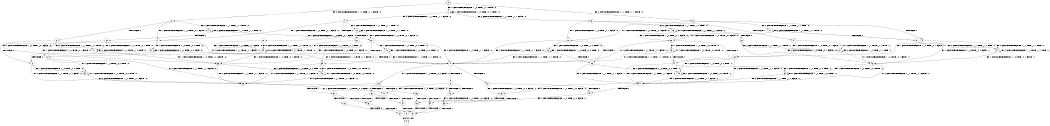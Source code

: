 digraph BCG {
size = "7, 10.5";
center = TRUE;
node [shape = circle];
0 [peripheries = 2];
0 -> 1 [label = "EX !1 !ATOMIC_EXCH_BRANCH (1, +0, TRUE, +0, 1, TRUE) !:0:"];
0 -> 2 [label = "EX !2 !ATOMIC_EXCH_BRANCH (1, +1, TRUE, +1, 1, FALSE) !:0:"];
0 -> 3 [label = "EX !0 !ATOMIC_EXCH_BRANCH (1, +1, TRUE, +1, 1, FALSE) !:0:"];
1 -> 4 [label = "EX !2 !ATOMIC_EXCH_BRANCH (1, +1, TRUE, +1, 1, FALSE) !:0:"];
1 -> 5 [label = "EX !0 !ATOMIC_EXCH_BRANCH (1, +1, TRUE, +1, 1, FALSE) !:0:"];
1 -> 1 [label = "EX !1 !ATOMIC_EXCH_BRANCH (1, +0, TRUE, +0, 1, TRUE) !:0:"];
2 -> 6 [label = "TERMINATE !2"];
2 -> 7 [label = "EX !1 !ATOMIC_EXCH_BRANCH (1, +0, TRUE, +0, 1, FALSE) !:0:"];
2 -> 8 [label = "EX !0 !ATOMIC_EXCH_BRANCH (1, +1, TRUE, +1, 1, TRUE) !:0:"];
3 -> 9 [label = "TERMINATE !0"];
3 -> 10 [label = "EX !1 !ATOMIC_EXCH_BRANCH (1, +0, TRUE, +0, 1, FALSE) !:0:"];
3 -> 11 [label = "EX !2 !ATOMIC_EXCH_BRANCH (1, +1, TRUE, +1, 1, TRUE) !:0:"];
4 -> 12 [label = "TERMINATE !2"];
4 -> 13 [label = "EX !0 !ATOMIC_EXCH_BRANCH (1, +1, TRUE, +1, 1, TRUE) !:0:"];
4 -> 7 [label = "EX !1 !ATOMIC_EXCH_BRANCH (1, +0, TRUE, +0, 1, FALSE) !:0:"];
5 -> 14 [label = "TERMINATE !0"];
5 -> 15 [label = "EX !2 !ATOMIC_EXCH_BRANCH (1, +1, TRUE, +1, 1, TRUE) !:0:"];
5 -> 10 [label = "EX !1 !ATOMIC_EXCH_BRANCH (1, +0, TRUE, +0, 1, FALSE) !:0:"];
6 -> 16 [label = "EX !1 !ATOMIC_EXCH_BRANCH (1, +0, TRUE, +0, 1, FALSE) !:0:"];
6 -> 17 [label = "EX !0 !ATOMIC_EXCH_BRANCH (1, +1, TRUE, +1, 1, TRUE) !:0:"];
7 -> 18 [label = "TERMINATE !2"];
7 -> 19 [label = "EX !0 !ATOMIC_EXCH_BRANCH (1, +1, TRUE, +1, 1, FALSE) !:0:"];
7 -> 20 [label = "EX !1 !ATOMIC_EXCH_BRANCH (1, +0, TRUE, +0, 2, TRUE) !:0:"];
8 -> 21 [label = "TERMINATE !2"];
8 -> 22 [label = "EX !1 !ATOMIC_EXCH_BRANCH (1, +0, TRUE, +0, 1, FALSE) !:0:"];
8 -> 8 [label = "EX !0 !ATOMIC_EXCH_BRANCH (1, +1, TRUE, +1, 1, TRUE) !:0:"];
9 -> 23 [label = "EX !1 !ATOMIC_EXCH_BRANCH (1, +0, TRUE, +0, 1, FALSE) !:1:"];
9 -> 24 [label = "EX !2 !ATOMIC_EXCH_BRANCH (1, +1, TRUE, +1, 1, TRUE) !:1:"];
10 -> 25 [label = "TERMINATE !0"];
10 -> 19 [label = "EX !2 !ATOMIC_EXCH_BRANCH (1, +1, TRUE, +1, 1, FALSE) !:0:"];
10 -> 26 [label = "EX !1 !ATOMIC_EXCH_BRANCH (1, +0, TRUE, +0, 2, TRUE) !:0:"];
11 -> 27 [label = "TERMINATE !0"];
11 -> 28 [label = "EX !1 !ATOMIC_EXCH_BRANCH (1, +0, TRUE, +0, 1, FALSE) !:0:"];
11 -> 11 [label = "EX !2 !ATOMIC_EXCH_BRANCH (1, +1, TRUE, +1, 1, TRUE) !:0:"];
12 -> 29 [label = "EX !0 !ATOMIC_EXCH_BRANCH (1, +1, TRUE, +1, 1, TRUE) !:0:"];
12 -> 16 [label = "EX !1 !ATOMIC_EXCH_BRANCH (1, +0, TRUE, +0, 1, FALSE) !:0:"];
13 -> 30 [label = "TERMINATE !2"];
13 -> 22 [label = "EX !1 !ATOMIC_EXCH_BRANCH (1, +0, TRUE, +0, 1, FALSE) !:0:"];
13 -> 13 [label = "EX !0 !ATOMIC_EXCH_BRANCH (1, +1, TRUE, +1, 1, TRUE) !:0:"];
14 -> 31 [label = "EX !2 !ATOMIC_EXCH_BRANCH (1, +1, TRUE, +1, 1, TRUE) !:1:"];
14 -> 23 [label = "EX !1 !ATOMIC_EXCH_BRANCH (1, +0, TRUE, +0, 1, FALSE) !:1:"];
15 -> 32 [label = "TERMINATE !0"];
15 -> 15 [label = "EX !2 !ATOMIC_EXCH_BRANCH (1, +1, TRUE, +1, 1, TRUE) !:0:"];
15 -> 28 [label = "EX !1 !ATOMIC_EXCH_BRANCH (1, +0, TRUE, +0, 1, FALSE) !:0:"];
16 -> 33 [label = "EX !0 !ATOMIC_EXCH_BRANCH (1, +1, TRUE, +1, 1, FALSE) !:0:"];
16 -> 34 [label = "EX !1 !ATOMIC_EXCH_BRANCH (1, +0, TRUE, +0, 2, TRUE) !:0:"];
17 -> 35 [label = "EX !1 !ATOMIC_EXCH_BRANCH (1, +0, TRUE, +0, 1, FALSE) !:0:"];
17 -> 17 [label = "EX !0 !ATOMIC_EXCH_BRANCH (1, +1, TRUE, +1, 1, TRUE) !:0:"];
18 -> 33 [label = "EX !0 !ATOMIC_EXCH_BRANCH (1, +1, TRUE, +1, 1, FALSE) !:0:"];
18 -> 34 [label = "EX !1 !ATOMIC_EXCH_BRANCH (1, +0, TRUE, +0, 2, TRUE) !:0:"];
19 -> 36 [label = "TERMINATE !2"];
19 -> 37 [label = "TERMINATE !0"];
19 -> 38 [label = "EX !1 !ATOMIC_EXCH_BRANCH (1, +0, TRUE, +0, 2, FALSE) !:0:"];
20 -> 18 [label = "TERMINATE !2"];
20 -> 19 [label = "EX !0 !ATOMIC_EXCH_BRANCH (1, +1, TRUE, +1, 1, FALSE) !:0:"];
20 -> 20 [label = "EX !1 !ATOMIC_EXCH_BRANCH (1, +0, TRUE, +0, 2, TRUE) !:0:"];
21 -> 35 [label = "EX !1 !ATOMIC_EXCH_BRANCH (1, +0, TRUE, +0, 1, FALSE) !:0:"];
21 -> 17 [label = "EX !0 !ATOMIC_EXCH_BRANCH (1, +1, TRUE, +1, 1, TRUE) !:0:"];
22 -> 39 [label = "TERMINATE !2"];
22 -> 40 [label = "EX !1 !ATOMIC_EXCH_BRANCH (1, +0, TRUE, +0, 2, TRUE) !:0:"];
22 -> 19 [label = "EX !0 !ATOMIC_EXCH_BRANCH (1, +1, TRUE, +1, 1, FALSE) !:0:"];
23 -> 41 [label = "EX !2 !ATOMIC_EXCH_BRANCH (1, +1, TRUE, +1, 1, FALSE) !:1:"];
23 -> 42 [label = "EX !1 !ATOMIC_EXCH_BRANCH (1, +0, TRUE, +0, 2, TRUE) !:1:"];
24 -> 43 [label = "EX !1 !ATOMIC_EXCH_BRANCH (1, +0, TRUE, +0, 1, FALSE) !:1:"];
24 -> 24 [label = "EX !2 !ATOMIC_EXCH_BRANCH (1, +1, TRUE, +1, 1, TRUE) !:1:"];
25 -> 41 [label = "EX !2 !ATOMIC_EXCH_BRANCH (1, +1, TRUE, +1, 1, FALSE) !:1:"];
25 -> 42 [label = "EX !1 !ATOMIC_EXCH_BRANCH (1, +0, TRUE, +0, 2, TRUE) !:1:"];
26 -> 25 [label = "TERMINATE !0"];
26 -> 19 [label = "EX !2 !ATOMIC_EXCH_BRANCH (1, +1, TRUE, +1, 1, FALSE) !:0:"];
26 -> 26 [label = "EX !1 !ATOMIC_EXCH_BRANCH (1, +0, TRUE, +0, 2, TRUE) !:0:"];
27 -> 43 [label = "EX !1 !ATOMIC_EXCH_BRANCH (1, +0, TRUE, +0, 1, FALSE) !:1:"];
27 -> 24 [label = "EX !2 !ATOMIC_EXCH_BRANCH (1, +1, TRUE, +1, 1, TRUE) !:1:"];
28 -> 44 [label = "TERMINATE !0"];
28 -> 19 [label = "EX !2 !ATOMIC_EXCH_BRANCH (1, +1, TRUE, +1, 1, FALSE) !:0:"];
28 -> 45 [label = "EX !1 !ATOMIC_EXCH_BRANCH (1, +0, TRUE, +0, 2, TRUE) !:0:"];
29 -> 35 [label = "EX !1 !ATOMIC_EXCH_BRANCH (1, +0, TRUE, +0, 1, FALSE) !:0:"];
29 -> 29 [label = "EX !0 !ATOMIC_EXCH_BRANCH (1, +1, TRUE, +1, 1, TRUE) !:0:"];
30 -> 35 [label = "EX !1 !ATOMIC_EXCH_BRANCH (1, +0, TRUE, +0, 1, FALSE) !:0:"];
30 -> 29 [label = "EX !0 !ATOMIC_EXCH_BRANCH (1, +1, TRUE, +1, 1, TRUE) !:0:"];
31 -> 31 [label = "EX !2 !ATOMIC_EXCH_BRANCH (1, +1, TRUE, +1, 1, TRUE) !:1:"];
31 -> 43 [label = "EX !1 !ATOMIC_EXCH_BRANCH (1, +0, TRUE, +0, 1, FALSE) !:1:"];
32 -> 31 [label = "EX !2 !ATOMIC_EXCH_BRANCH (1, +1, TRUE, +1, 1, TRUE) !:1:"];
32 -> 43 [label = "EX !1 !ATOMIC_EXCH_BRANCH (1, +0, TRUE, +0, 1, FALSE) !:1:"];
33 -> 46 [label = "TERMINATE !0"];
33 -> 47 [label = "EX !1 !ATOMIC_EXCH_BRANCH (1, +0, TRUE, +0, 2, FALSE) !:0:"];
34 -> 33 [label = "EX !0 !ATOMIC_EXCH_BRANCH (1, +1, TRUE, +1, 1, FALSE) !:0:"];
34 -> 34 [label = "EX !1 !ATOMIC_EXCH_BRANCH (1, +0, TRUE, +0, 2, TRUE) !:0:"];
35 -> 48 [label = "EX !1 !ATOMIC_EXCH_BRANCH (1, +0, TRUE, +0, 2, TRUE) !:0:"];
35 -> 33 [label = "EX !0 !ATOMIC_EXCH_BRANCH (1, +1, TRUE, +1, 1, FALSE) !:0:"];
36 -> 46 [label = "TERMINATE !0"];
36 -> 47 [label = "EX !1 !ATOMIC_EXCH_BRANCH (1, +0, TRUE, +0, 2, FALSE) !:0:"];
37 -> 49 [label = "TERMINATE !2"];
37 -> 50 [label = "EX !1 !ATOMIC_EXCH_BRANCH (1, +0, TRUE, +0, 2, FALSE) !:1:"];
38 -> 51 [label = "TERMINATE !1"];
38 -> 52 [label = "TERMINATE !2"];
38 -> 53 [label = "TERMINATE !0"];
39 -> 48 [label = "EX !1 !ATOMIC_EXCH_BRANCH (1, +0, TRUE, +0, 2, TRUE) !:0:"];
39 -> 33 [label = "EX !0 !ATOMIC_EXCH_BRANCH (1, +1, TRUE, +1, 1, FALSE) !:0:"];
40 -> 39 [label = "TERMINATE !2"];
40 -> 40 [label = "EX !1 !ATOMIC_EXCH_BRANCH (1, +0, TRUE, +0, 2, TRUE) !:0:"];
40 -> 19 [label = "EX !0 !ATOMIC_EXCH_BRANCH (1, +1, TRUE, +1, 1, FALSE) !:0:"];
41 -> 49 [label = "TERMINATE !2"];
41 -> 50 [label = "EX !1 !ATOMIC_EXCH_BRANCH (1, +0, TRUE, +0, 2, FALSE) !:1:"];
42 -> 41 [label = "EX !2 !ATOMIC_EXCH_BRANCH (1, +1, TRUE, +1, 1, FALSE) !:1:"];
42 -> 42 [label = "EX !1 !ATOMIC_EXCH_BRANCH (1, +0, TRUE, +0, 2, TRUE) !:1:"];
43 -> 41 [label = "EX !2 !ATOMIC_EXCH_BRANCH (1, +1, TRUE, +1, 1, FALSE) !:1:"];
43 -> 54 [label = "EX !1 !ATOMIC_EXCH_BRANCH (1, +0, TRUE, +0, 2, TRUE) !:1:"];
44 -> 41 [label = "EX !2 !ATOMIC_EXCH_BRANCH (1, +1, TRUE, +1, 1, FALSE) !:1:"];
44 -> 54 [label = "EX !1 !ATOMIC_EXCH_BRANCH (1, +0, TRUE, +0, 2, TRUE) !:1:"];
45 -> 44 [label = "TERMINATE !0"];
45 -> 19 [label = "EX !2 !ATOMIC_EXCH_BRANCH (1, +1, TRUE, +1, 1, FALSE) !:0:"];
45 -> 45 [label = "EX !1 !ATOMIC_EXCH_BRANCH (1, +0, TRUE, +0, 2, TRUE) !:0:"];
46 -> 55 [label = "EX !1 !ATOMIC_EXCH_BRANCH (1, +0, TRUE, +0, 2, FALSE) !:1:"];
47 -> 56 [label = "TERMINATE !1"];
47 -> 57 [label = "TERMINATE !0"];
48 -> 48 [label = "EX !1 !ATOMIC_EXCH_BRANCH (1, +0, TRUE, +0, 2, TRUE) !:0:"];
48 -> 33 [label = "EX !0 !ATOMIC_EXCH_BRANCH (1, +1, TRUE, +1, 1, FALSE) !:0:"];
49 -> 55 [label = "EX !1 !ATOMIC_EXCH_BRANCH (1, +0, TRUE, +0, 2, FALSE) !:1:"];
50 -> 58 [label = "TERMINATE !1"];
50 -> 59 [label = "TERMINATE !2"];
51 -> 56 [label = "TERMINATE !2"];
51 -> 60 [label = "TERMINATE !0"];
52 -> 56 [label = "TERMINATE !1"];
52 -> 57 [label = "TERMINATE !0"];
53 -> 58 [label = "TERMINATE !1"];
53 -> 59 [label = "TERMINATE !2"];
54 -> 41 [label = "EX !2 !ATOMIC_EXCH_BRANCH (1, +1, TRUE, +1, 1, FALSE) !:1:"];
54 -> 54 [label = "EX !1 !ATOMIC_EXCH_BRANCH (1, +0, TRUE, +0, 2, TRUE) !:1:"];
55 -> 61 [label = "TERMINATE !1"];
56 -> 62 [label = "TERMINATE !0"];
57 -> 61 [label = "TERMINATE !1"];
58 -> 63 [label = "TERMINATE !2"];
59 -> 61 [label = "TERMINATE !1"];
60 -> 63 [label = "TERMINATE !2"];
61 -> 64 [label = "exit"];
62 -> 64 [label = "exit"];
63 -> 64 [label = "exit"];
}
